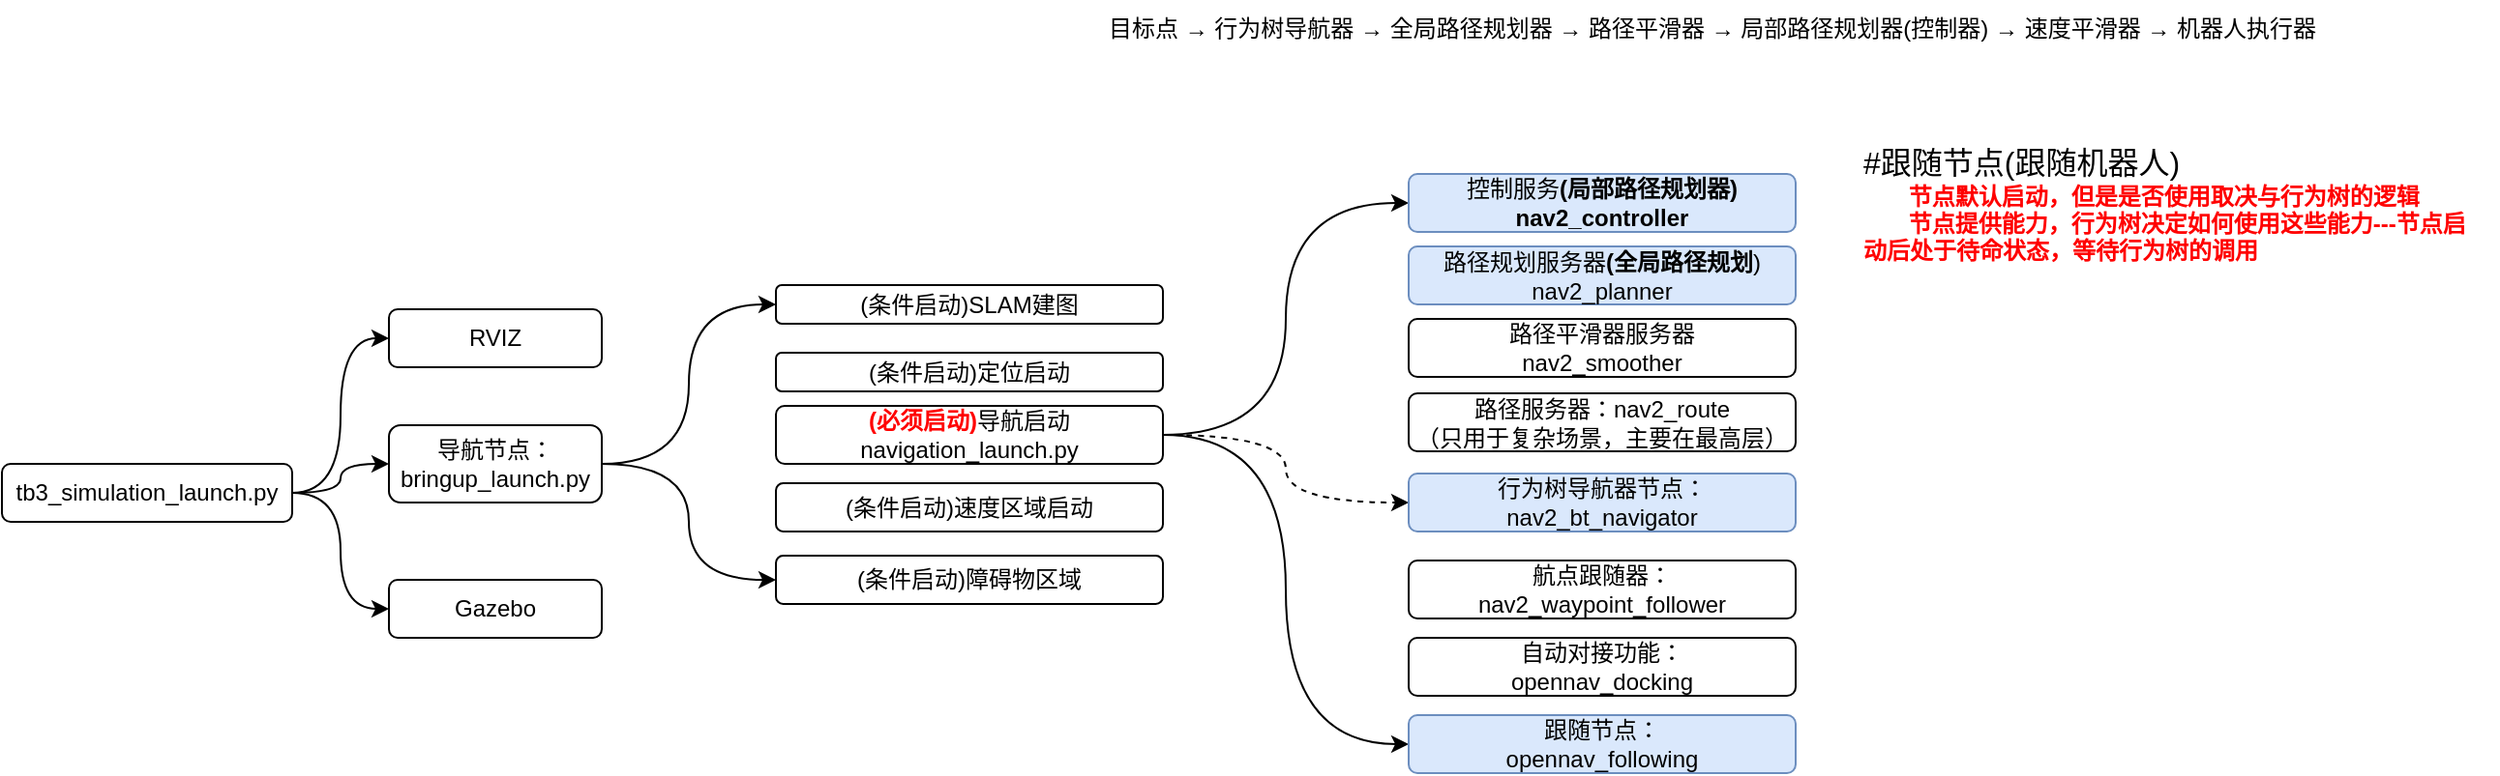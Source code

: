 <mxfile version="26.0.11">
  <diagram name="第 1 页" id="ej2JMTwUqACkT05rTPGu">
    <mxGraphModel dx="933" dy="414" grid="1" gridSize="10" guides="1" tooltips="1" connect="1" arrows="1" fold="1" page="1" pageScale="1" pageWidth="827" pageHeight="1169" math="0" shadow="0">
      <root>
        <mxCell id="0" />
        <mxCell id="1" parent="0" />
        <mxCell id="GNKil_ehPjm9dJlZcgDg-6" style="edgeStyle=orthogonalEdgeStyle;curved=1;rounded=0;orthogonalLoop=1;jettySize=auto;html=1;exitX=1;exitY=0.5;exitDx=0;exitDy=0;entryX=0;entryY=0.5;entryDx=0;entryDy=0;" edge="1" parent="1" source="GNKil_ehPjm9dJlZcgDg-1" target="GNKil_ehPjm9dJlZcgDg-2">
          <mxGeometry relative="1" as="geometry" />
        </mxCell>
        <mxCell id="GNKil_ehPjm9dJlZcgDg-7" style="edgeStyle=orthogonalEdgeStyle;curved=1;rounded=0;orthogonalLoop=1;jettySize=auto;html=1;exitX=1;exitY=0.5;exitDx=0;exitDy=0;entryX=0;entryY=0.5;entryDx=0;entryDy=0;" edge="1" parent="1" source="GNKil_ehPjm9dJlZcgDg-1" target="GNKil_ehPjm9dJlZcgDg-4">
          <mxGeometry relative="1" as="geometry" />
        </mxCell>
        <mxCell id="GNKil_ehPjm9dJlZcgDg-8" style="edgeStyle=orthogonalEdgeStyle;curved=1;rounded=0;orthogonalLoop=1;jettySize=auto;html=1;exitX=1;exitY=0.5;exitDx=0;exitDy=0;entryX=0;entryY=0.5;entryDx=0;entryDy=0;" edge="1" parent="1" source="GNKil_ehPjm9dJlZcgDg-1" target="GNKil_ehPjm9dJlZcgDg-5">
          <mxGeometry relative="1" as="geometry" />
        </mxCell>
        <mxCell id="GNKil_ehPjm9dJlZcgDg-1" value="tb3_simulation_launch.py" style="rounded=1;whiteSpace=wrap;html=1;" vertex="1" parent="1">
          <mxGeometry x="100" y="270" width="150" height="30" as="geometry" />
        </mxCell>
        <mxCell id="GNKil_ehPjm9dJlZcgDg-2" value="RVIZ" style="rounded=1;whiteSpace=wrap;html=1;" vertex="1" parent="1">
          <mxGeometry x="300" y="190" width="110" height="30" as="geometry" />
        </mxCell>
        <mxCell id="GNKil_ehPjm9dJlZcgDg-15" style="edgeStyle=orthogonalEdgeStyle;curved=1;rounded=0;orthogonalLoop=1;jettySize=auto;html=1;exitX=1;exitY=0.5;exitDx=0;exitDy=0;entryX=0;entryY=0.5;entryDx=0;entryDy=0;" edge="1" parent="1" source="GNKil_ehPjm9dJlZcgDg-4" target="GNKil_ehPjm9dJlZcgDg-9">
          <mxGeometry relative="1" as="geometry" />
        </mxCell>
        <mxCell id="GNKil_ehPjm9dJlZcgDg-16" style="edgeStyle=orthogonalEdgeStyle;curved=1;rounded=0;orthogonalLoop=1;jettySize=auto;html=1;exitX=1;exitY=0.5;exitDx=0;exitDy=0;entryX=0;entryY=0.5;entryDx=0;entryDy=0;" edge="1" parent="1" source="GNKil_ehPjm9dJlZcgDg-4" target="GNKil_ehPjm9dJlZcgDg-12">
          <mxGeometry relative="1" as="geometry" />
        </mxCell>
        <mxCell id="GNKil_ehPjm9dJlZcgDg-4" value="导航节点：bringup_launch.py" style="rounded=1;whiteSpace=wrap;html=1;" vertex="1" parent="1">
          <mxGeometry x="300" y="250" width="110" height="40" as="geometry" />
        </mxCell>
        <mxCell id="GNKil_ehPjm9dJlZcgDg-5" value="Gazebo" style="rounded=1;whiteSpace=wrap;html=1;" vertex="1" parent="1">
          <mxGeometry x="300" y="330" width="110" height="30" as="geometry" />
        </mxCell>
        <mxCell id="GNKil_ehPjm9dJlZcgDg-9" value="(条件启动)SLAM建图" style="rounded=1;whiteSpace=wrap;html=1;" vertex="1" parent="1">
          <mxGeometry x="500" y="177.5" width="200" height="20" as="geometry" />
        </mxCell>
        <mxCell id="GNKil_ehPjm9dJlZcgDg-11" value="(条件启动)定位启动" style="rounded=1;whiteSpace=wrap;html=1;" vertex="1" parent="1">
          <mxGeometry x="500" y="212.5" width="200" height="20" as="geometry" />
        </mxCell>
        <mxCell id="GNKil_ehPjm9dJlZcgDg-12" value="(条件启动)障碍物区域" style="rounded=1;whiteSpace=wrap;html=1;" vertex="1" parent="1">
          <mxGeometry x="500" y="317.5" width="200" height="25" as="geometry" />
        </mxCell>
        <mxCell id="GNKil_ehPjm9dJlZcgDg-13" value="(条件启动)速度区域启动" style="rounded=1;whiteSpace=wrap;html=1;" vertex="1" parent="1">
          <mxGeometry x="500" y="280" width="200" height="25" as="geometry" />
        </mxCell>
        <mxCell id="GNKil_ehPjm9dJlZcgDg-26" style="edgeStyle=orthogonalEdgeStyle;curved=1;rounded=0;orthogonalLoop=1;jettySize=auto;html=1;exitX=1;exitY=0.5;exitDx=0;exitDy=0;entryX=0;entryY=0.5;entryDx=0;entryDy=0;" edge="1" parent="1" source="GNKil_ehPjm9dJlZcgDg-14" target="GNKil_ehPjm9dJlZcgDg-17">
          <mxGeometry relative="1" as="geometry" />
        </mxCell>
        <mxCell id="GNKil_ehPjm9dJlZcgDg-27" style="edgeStyle=orthogonalEdgeStyle;curved=1;rounded=0;orthogonalLoop=1;jettySize=auto;html=1;exitX=1;exitY=0.5;exitDx=0;exitDy=0;entryX=0;entryY=0.5;entryDx=0;entryDy=0;" edge="1" parent="1" source="GNKil_ehPjm9dJlZcgDg-14" target="GNKil_ehPjm9dJlZcgDg-25">
          <mxGeometry relative="1" as="geometry" />
        </mxCell>
        <mxCell id="GNKil_ehPjm9dJlZcgDg-29" style="edgeStyle=orthogonalEdgeStyle;curved=1;rounded=0;orthogonalLoop=1;jettySize=auto;html=1;exitX=1;exitY=0.5;exitDx=0;exitDy=0;entryX=0;entryY=0.5;entryDx=0;entryDy=0;dashed=1;" edge="1" parent="1" source="GNKil_ehPjm9dJlZcgDg-14" target="GNKil_ehPjm9dJlZcgDg-22">
          <mxGeometry relative="1" as="geometry" />
        </mxCell>
        <mxCell id="GNKil_ehPjm9dJlZcgDg-14" value="&lt;b&gt;&lt;font style=&quot;color: rgb(255, 0, 0);&quot;&gt;(必须启动)&lt;/font&gt;&lt;/b&gt;导航启动navigation_launch.py" style="rounded=1;whiteSpace=wrap;html=1;" vertex="1" parent="1">
          <mxGeometry x="500" y="240" width="200" height="30" as="geometry" />
        </mxCell>
        <mxCell id="GNKil_ehPjm9dJlZcgDg-17" value="&lt;font&gt;&lt;font style=&quot;color: rgb(0, 0, 0);&quot;&gt;&lt;font style=&quot;color: rgb(0, 0, 0);&quot;&gt;控制服务&lt;/font&gt;&lt;b style=&quot;color: light-dark(rgb(0, 0, 0), rgb(237, 237, 237));&quot;&gt;(局部路径规划器)&lt;/b&gt;&lt;br&gt;&lt;b&gt;nav2_controller&lt;/b&gt;&lt;/font&gt;&lt;/font&gt;" style="rounded=1;whiteSpace=wrap;html=1;strokeColor=#6c8ebf;fontStyle=0;fillColor=#dae8fc;" vertex="1" parent="1">
          <mxGeometry x="827" y="120" width="200" height="30" as="geometry" />
        </mxCell>
        <mxCell id="GNKil_ehPjm9dJlZcgDg-19" value="&lt;font style=&quot;color: rgb(0, 0, 0);&quot;&gt;&lt;font style=&quot;color: rgb(0, 0, 0);&quot;&gt;路径规划服务器&lt;/font&gt;&lt;b style=&quot;color: light-dark(rgb(0, 0, 0), rgb(237, 237, 237));&quot;&gt;(全局路径规划&lt;/b&gt;&lt;font style=&quot;color: rgb(0, 0, 0);&quot;&gt;)&lt;/font&gt;&lt;br&gt;nav2_planner&lt;/font&gt;" style="rounded=1;whiteSpace=wrap;html=1;strokeColor=#6c8ebf;fontStyle=0;fillColor=#dae8fc;" vertex="1" parent="1">
          <mxGeometry x="827" y="157.5" width="200" height="30" as="geometry" />
        </mxCell>
        <mxCell id="GNKil_ehPjm9dJlZcgDg-20" value="&lt;span&gt;路径平滑器服务器&lt;br&gt;nav2_smoother&lt;/span&gt;" style="rounded=1;whiteSpace=wrap;html=1;strokeColor=#000000;fontStyle=0" vertex="1" parent="1">
          <mxGeometry x="827" y="195" width="200" height="30" as="geometry" />
        </mxCell>
        <mxCell id="GNKil_ehPjm9dJlZcgDg-21" value="&lt;span&gt;路径服务器：nav2_route&lt;br&gt;（只用于复杂场景，主要在最高层）&lt;/span&gt;" style="rounded=1;whiteSpace=wrap;html=1;strokeColor=#000000;fontStyle=0" vertex="1" parent="1">
          <mxGeometry x="827" y="233.5" width="200" height="30" as="geometry" />
        </mxCell>
        <mxCell id="GNKil_ehPjm9dJlZcgDg-22" value="行为树导航器节点：&lt;br&gt;nav2_bt_navigator" style="rounded=1;whiteSpace=wrap;html=1;strokeColor=#6c8ebf;fontStyle=0;fillColor=#dae8fc;" vertex="1" parent="1">
          <mxGeometry x="827" y="275" width="200" height="30" as="geometry" />
        </mxCell>
        <mxCell id="GNKil_ehPjm9dJlZcgDg-23" value="航点跟随器：nav2_waypoint_follower" style="rounded=1;whiteSpace=wrap;html=1;strokeColor=#000000;fontStyle=0" vertex="1" parent="1">
          <mxGeometry x="827" y="320" width="200" height="30" as="geometry" />
        </mxCell>
        <mxCell id="GNKil_ehPjm9dJlZcgDg-24" value="自动对接功能：&lt;br&gt;opennav_docking" style="rounded=1;whiteSpace=wrap;html=1;strokeColor=#000000;fontStyle=0" vertex="1" parent="1">
          <mxGeometry x="827" y="360" width="200" height="30" as="geometry" />
        </mxCell>
        <mxCell id="GNKil_ehPjm9dJlZcgDg-25" value="跟随节点：&lt;br&gt;opennav_following" style="rounded=1;whiteSpace=wrap;html=1;strokeColor=#6c8ebf;fontStyle=0;fillColor=#dae8fc;" vertex="1" parent="1">
          <mxGeometry x="827" y="400" width="200" height="30" as="geometry" />
        </mxCell>
        <mxCell id="GNKil_ehPjm9dJlZcgDg-28" value="目标点 → 行为树导航器 → 全局路径规划器 → 路径平滑器 → 局部路径规划器(控制器) → 速度平滑器 → 机器人执行器" style="text;strokeColor=none;align=left;fillColor=none;html=1;verticalAlign=middle;whiteSpace=wrap;rounded=0;" vertex="1" parent="1">
          <mxGeometry x="670" y="30" width="720" height="30" as="geometry" />
        </mxCell>
        <mxCell id="GNKil_ehPjm9dJlZcgDg-30" value="&lt;div&gt;&lt;font style=&quot;font-size: 16px;&quot;&gt;#跟随节点(跟随机器人)&lt;/font&gt;&lt;/div&gt;&lt;div&gt;&amp;nbsp; &amp;nbsp; &amp;nbsp; &amp;nbsp;&lt;b&gt;&lt;font style=&quot;color: rgb(255, 0, 0);&quot;&gt;节点默认启动，但是是否使用取决与行为树的逻辑&lt;/font&gt;&lt;/b&gt;&lt;/div&gt;&lt;div&gt;&lt;b&gt;&lt;font style=&quot;color: rgb(255, 0, 0);&quot;&gt;&amp;nbsp; &amp;nbsp; &amp;nbsp; &amp;nbsp;节点提供能力，行为树决定如何使用这些能力---节点启动后处于待命状态，等待行为树的调用&lt;/font&gt;&lt;/b&gt;&lt;/div&gt;" style="text;strokeColor=none;align=left;fillColor=none;html=1;verticalAlign=middle;whiteSpace=wrap;rounded=0;" vertex="1" parent="1">
          <mxGeometry x="1060" y="94" width="320" height="83.5" as="geometry" />
        </mxCell>
      </root>
    </mxGraphModel>
  </diagram>
</mxfile>
